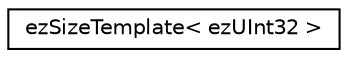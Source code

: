 digraph "Graphical Class Hierarchy"
{
 // LATEX_PDF_SIZE
  edge [fontname="Helvetica",fontsize="10",labelfontname="Helvetica",labelfontsize="10"];
  node [fontname="Helvetica",fontsize="10",shape=record];
  rankdir="LR";
  Node0 [label="ezSizeTemplate\< ezUInt32 \>",height=0.2,width=0.4,color="black", fillcolor="white", style="filled",URL="$d1/d2c/classez_size_template.htm",tooltip=" "];
}
